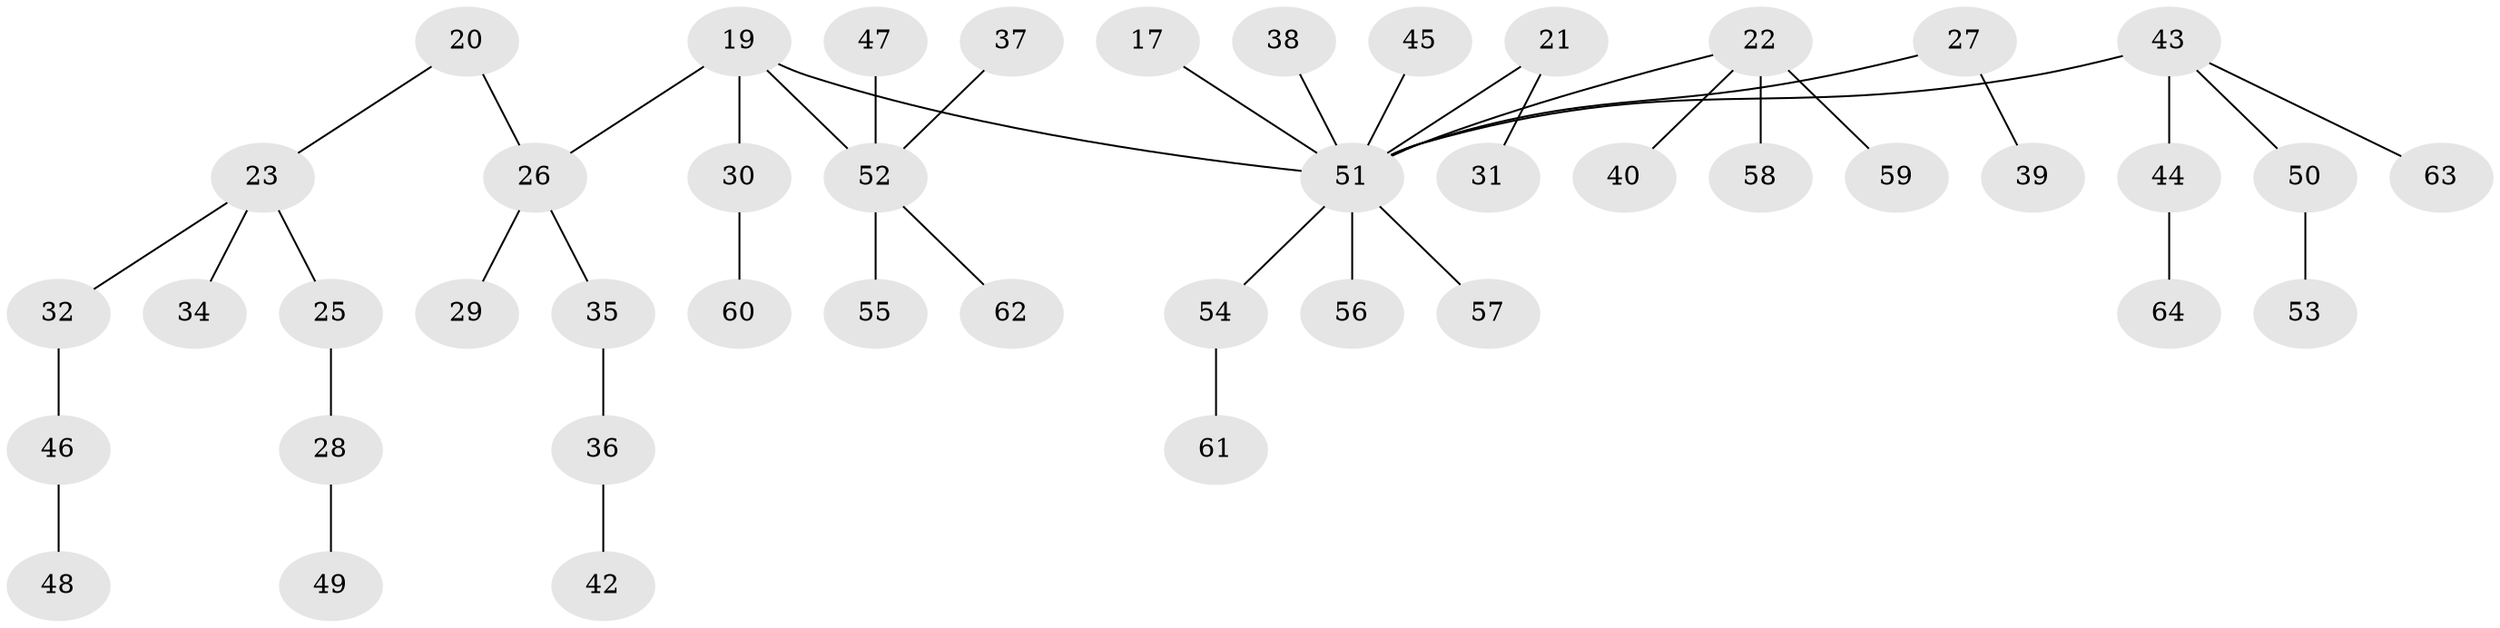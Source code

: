 // original degree distribution, {5: 0.046875, 1: 0.46875, 6: 0.03125, 3: 0.078125, 2: 0.328125, 4: 0.046875}
// Generated by graph-tools (version 1.1) at 2025/55/03/04/25 21:55:45]
// undirected, 44 vertices, 43 edges
graph export_dot {
graph [start="1"]
  node [color=gray90,style=filled];
  17;
  19 [super="+3+4"];
  20;
  21;
  22 [super="+14"];
  23;
  25;
  26 [super="+11"];
  27;
  28;
  29;
  30;
  31;
  32;
  34;
  35;
  36;
  37;
  38;
  39;
  40;
  42;
  43 [super="+33+18+15+12+41"];
  44;
  45;
  46;
  47;
  48;
  49;
  50;
  51 [super="+9+10"];
  52 [super="+24"];
  53;
  54;
  55;
  56;
  57;
  58;
  59;
  60;
  61;
  62;
  63;
  64;
  17 -- 51;
  19 -- 30;
  19 -- 51;
  19 -- 26;
  19 -- 52;
  20 -- 23;
  20 -- 26;
  21 -- 31;
  21 -- 51;
  22 -- 51;
  22 -- 40;
  22 -- 58;
  22 -- 59;
  23 -- 25;
  23 -- 32;
  23 -- 34;
  25 -- 28;
  26 -- 35;
  26 -- 29;
  27 -- 39;
  27 -- 51;
  28 -- 49;
  30 -- 60;
  32 -- 46;
  35 -- 36;
  36 -- 42;
  37 -- 52;
  38 -- 51;
  43 -- 44;
  43 -- 50;
  43 -- 63;
  43 -- 51;
  44 -- 64;
  45 -- 51;
  46 -- 48;
  47 -- 52;
  50 -- 53;
  51 -- 56;
  51 -- 54;
  51 -- 57;
  52 -- 55;
  52 -- 62;
  54 -- 61;
}
